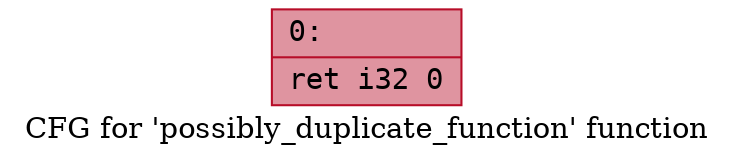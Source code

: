 digraph "CFG for 'possibly_duplicate_function' function" {
	label="CFG for 'possibly_duplicate_function' function";

	Node0x6000034523a0 [shape=record,color="#b70d28ff", style=filled, fillcolor="#b70d2870" fontname="Courier",label="{0:\l|  ret i32 0\l}"];
}
